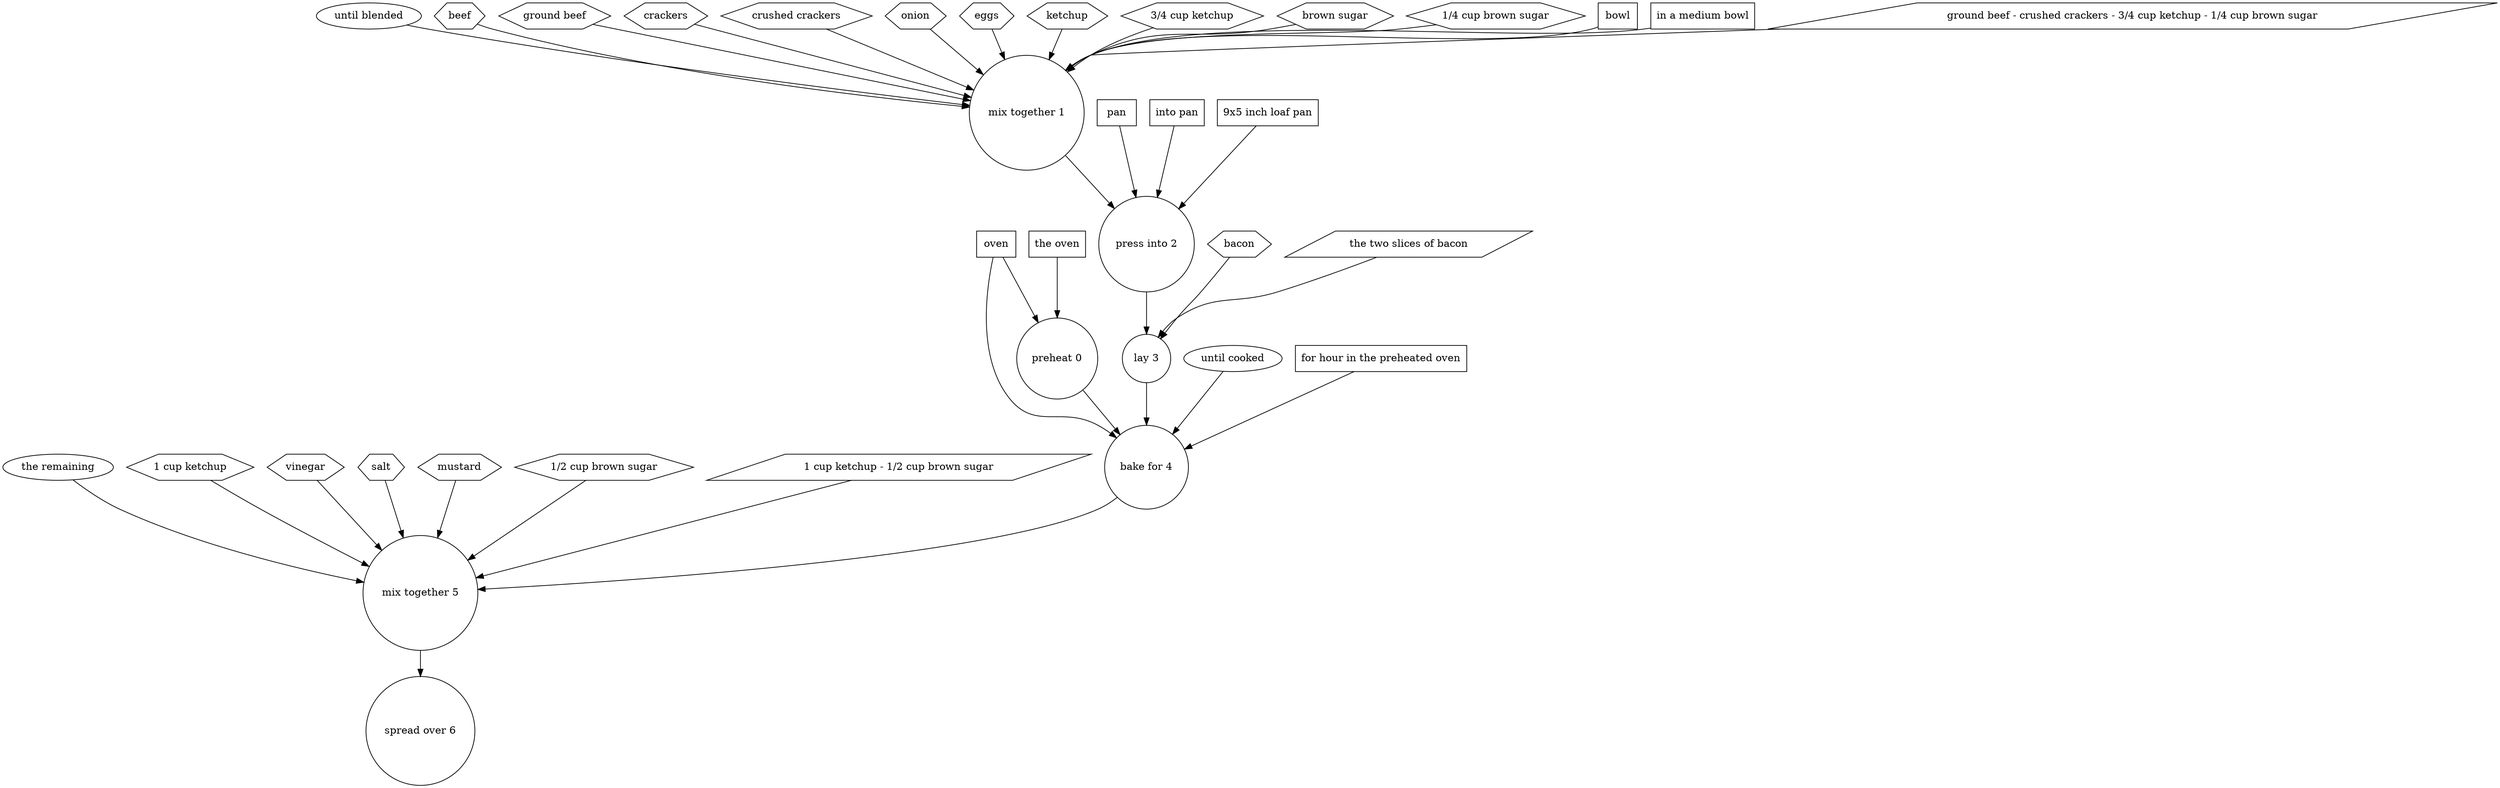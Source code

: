 digraph G {
"preheat 0" [shape=circle, style=filled, fillcolor=white];
oven [shape=box, style=filled, fillcolor=white];
oven -> "preheat 0";
"the oven" [shape=rectangle, style=filled, fillcolor=white];
"the oven" -> "preheat 0";
"mix together 1" [shape=circle, style=filled, fillcolor=white];
"until blended" [shape=ellipse, style=filled, fillcolor=white];
"until blended" -> "mix together 1";
beef [shape=hexagon, style=filled, fillcolor=white];
beef -> "mix together 1";
"ground beef" [shape=hexagon, style=filled, fillcolor=white];
"ground beef" -> "mix together 1";
crackers [shape=hexagon, style=filled, fillcolor=white];
crackers -> "mix together 1";
"crushed crackers" [shape=hexagon, style=filled, fillcolor=white];
"crushed crackers" -> "mix together 1";
onion [shape=hexagon, style=filled, fillcolor=white];
onion -> "mix together 1";
eggs [shape=hexagon, style=filled, fillcolor=white];
eggs -> "mix together 1";
ketchup [shape=hexagon, style=filled, fillcolor=white];
ketchup -> "mix together 1";
"3/4 cup ketchup" [shape=hexagon, style=filled, fillcolor=white];
"3/4 cup ketchup" -> "mix together 1";
"brown sugar" [shape=hexagon, style=filled, fillcolor=white];
"brown sugar" -> "mix together 1";
"1/4 cup brown sugar" [shape=hexagon, style=filled, fillcolor=white];
"1/4 cup brown sugar" -> "mix together 1";
bowl [shape=box, style=filled, fillcolor=white];
bowl -> "mix together 1";
"in a medium bowl" [shape=rectangle, style=filled, fillcolor=white];
"in a medium bowl" -> "mix together 1";
"ground beef - crushed crackers - 3/4 cup ketchup - 1/4 cup brown sugar" [shape=parallelogram, style=filled, fillcolor=white];
"ground beef - crushed crackers - 3/4 cup ketchup - 1/4 cup brown sugar" -> "mix together 1";
"press into 2" [shape=circle, style=filled, fillcolor=white];
pan [shape=box, style=filled, fillcolor=white];
pan -> "press into 2";
"into pan" [shape=rectangle, style=filled, fillcolor=white];
"into pan" -> "press into 2";
"9x5 inch loaf pan" [shape=rectangle, style=filled, fillcolor=white];
"9x5 inch loaf pan" -> "press into 2";
"lay 3" [shape=circle, style=filled, fillcolor=white];
bacon [shape=hexagon, style=filled, fillcolor=white];
bacon -> "lay 3";
"the two slices of bacon" [shape=hexagon, style=filled, fillcolor=white];
"the two slices of bacon" -> "lay 3";
"the two slices of bacon" [shape=parallelogram, style=filled, fillcolor=white];
"bake for 4" [shape=circle, style=filled, fillcolor=white];
"until cooked" [shape=ellipse, style=filled, fillcolor=white];
"until cooked" -> "bake for 4";
oven [shape=box, style=filled, fillcolor=white];
oven -> "bake for 4";
"for hour in the preheated oven" [shape=rectangle, style=filled, fillcolor=white];
"for hour in the preheated oven" -> "bake for 4";
"mix together 5" [shape=circle, style=filled, fillcolor=white];
"the remaining" [shape=ellipse, style=filled, fillcolor=white];
"the remaining" -> "mix together 5";
ketchup [shape=hexagon, style=filled, fillcolor=white];
"1 cup ketchup" [shape=hexagon, style=filled, fillcolor=white];
"1 cup ketchup" -> "mix together 5";
vinegar [shape=hexagon, style=filled, fillcolor=white];
vinegar -> "mix together 5";
salt [shape=hexagon, style=filled, fillcolor=white];
salt -> "mix together 5";
mustard [shape=hexagon, style=filled, fillcolor=white];
mustard -> "mix together 5";
"brown sugar" [shape=hexagon, style=filled, fillcolor=white];
"1/2 cup brown sugar" [shape=hexagon, style=filled, fillcolor=white];
"1/2 cup brown sugar" -> "mix together 5";
"1 cup ketchup - 1/2 cup brown sugar" [shape=parallelogram, style=filled, fillcolor=white];
"1 cup ketchup - 1/2 cup brown sugar" -> "mix together 5";
"spread over 6" [shape=circle, style=filled, fillcolor=white];
"preheat 0" -> "bake for 4";
"mix together 1" -> "press into 2";
"press into 2" -> "lay 3";
"lay 3" -> "bake for 4";
"bake for 4" -> "mix together 5";
"mix together 5" -> "spread over 6";
}
